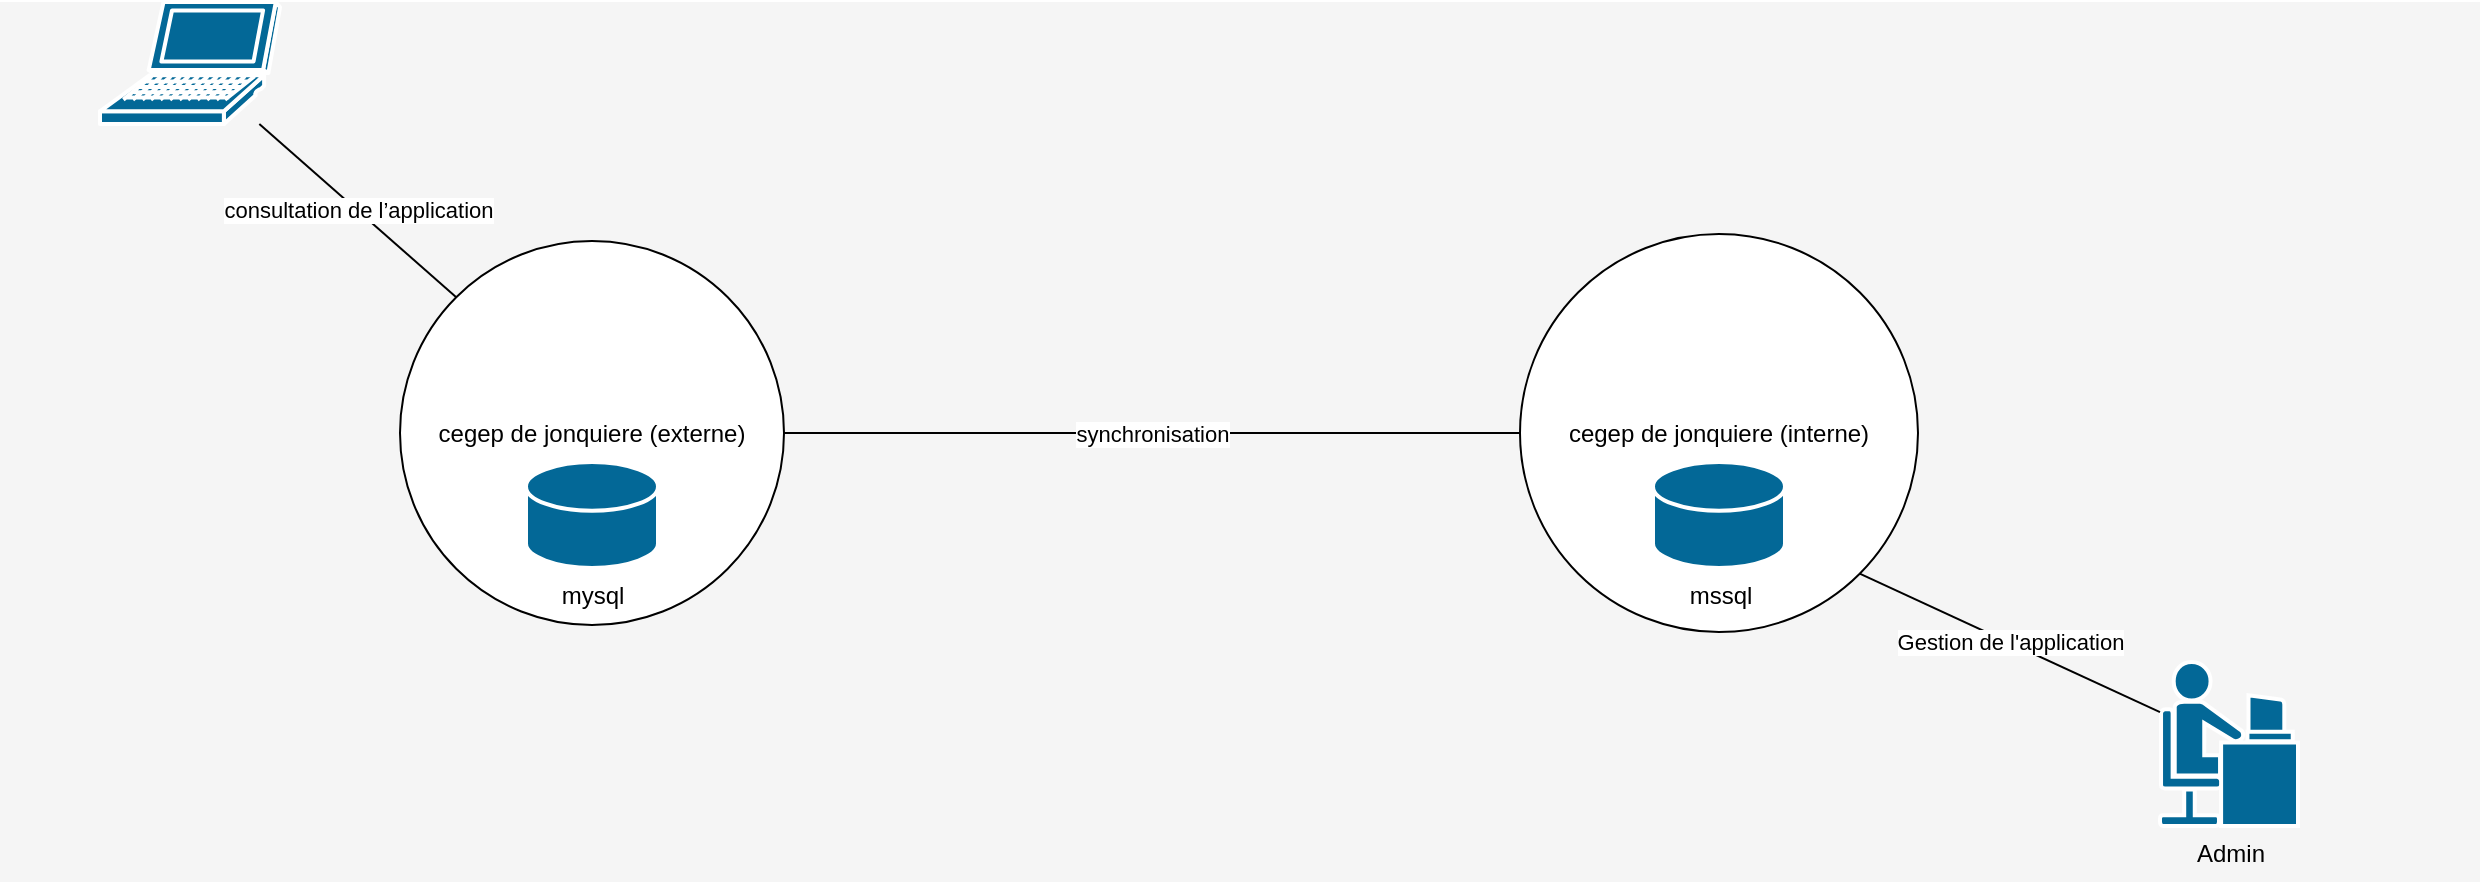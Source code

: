 <mxfile version="12.0.2" type="device" pages="1"><diagram name="Page-1" id="c37626ed-c26b-45fb-9056-f9ebc6bb27b6"><mxGraphModel dx="1707" dy="935" grid="1" gridSize="10" guides="1" tooltips="1" connect="1" arrows="1" fold="1" page="1" pageScale="1" pageWidth="1100" pageHeight="850" background="#ffffff" math="0" shadow="0"><root><mxCell id="0"/><mxCell id="1" parent="0"/><mxCell id="1c7a67bf8fd3230f-83" value="" style="whiteSpace=wrap;html=1;rounded=0;shadow=0;comic=0;strokeWidth=1;fontFamily=Verdana;fontSize=14;fillColor=#f5f5f5;strokeColor=none;verticalAlign=top;fontStyle=1" parent="1" vertex="1"><mxGeometry x="210" y="110" width="1240" height="440" as="geometry"/></mxCell><mxCell id="IQFHYwoTSVQrx9dvjeLj-1" value="" style="shape=mxgraph.cisco.computers_and_peripherals.laptop;html=1;pointerEvents=1;dashed=0;fillColor=#036897;strokeColor=#ffffff;strokeWidth=2;verticalLabelPosition=bottom;verticalAlign=top;align=center;outlineConnect=0;" parent="1" vertex="1"><mxGeometry x="260" y="110" width="90" height="61" as="geometry"/></mxCell><mxCell id="IQFHYwoTSVQrx9dvjeLj-2" value="cegep de jonquiere (externe)" style="ellipse;whiteSpace=wrap;html=1;aspect=fixed;" parent="1" vertex="1"><mxGeometry x="410" y="229.5" width="192" height="192" as="geometry"/></mxCell><mxCell id="IQFHYwoTSVQrx9dvjeLj-3" value="cegep de jonquiere (interne)" style="ellipse;whiteSpace=wrap;html=1;aspect=fixed;" parent="1" vertex="1"><mxGeometry x="970" y="226" width="199" height="199" as="geometry"/></mxCell><mxCell id="IQFHYwoTSVQrx9dvjeLj-4" value="mysql" style="shape=mxgraph.cisco.storage.relational_database;html=1;pointerEvents=1;dashed=0;fillColor=#036897;strokeColor=#ffffff;strokeWidth=2;verticalLabelPosition=bottom;verticalAlign=top;align=center;outlineConnect=0;" parent="1" vertex="1"><mxGeometry x="473" y="340" width="66" height="53" as="geometry"/></mxCell><mxCell id="IQFHYwoTSVQrx9dvjeLj-5" value="mssql" style="shape=mxgraph.cisco.storage.relational_database;html=1;pointerEvents=1;dashed=0;fillColor=#036897;strokeColor=#ffffff;strokeWidth=2;verticalLabelPosition=bottom;verticalAlign=top;align=center;outlineConnect=0;" parent="1" vertex="1"><mxGeometry x="1036.5" y="340" width="66" height="53" as="geometry"/></mxCell><mxCell id="IQFHYwoTSVQrx9dvjeLj-9" value="synchronisation" style="endArrow=none;html=1;exitX=1;exitY=0.5;exitDx=0;exitDy=0;" parent="1" source="IQFHYwoTSVQrx9dvjeLj-2" target="IQFHYwoTSVQrx9dvjeLj-3" edge="1"><mxGeometry width="50" height="50" relative="1" as="geometry"><mxPoint x="931" y="330" as="sourcePoint"/><mxPoint x="981" y="280" as="targetPoint"/></mxGeometry></mxCell><mxCell id="IQFHYwoTSVQrx9dvjeLj-10" value="consultation de l’application " style="endArrow=none;html=1;entryX=0;entryY=0;entryDx=0;entryDy=0;" parent="1" source="IQFHYwoTSVQrx9dvjeLj-1" target="IQFHYwoTSVQrx9dvjeLj-2" edge="1"><mxGeometry width="50" height="50" relative="1" as="geometry"><mxPoint x="360" y="240" as="sourcePoint"/><mxPoint x="410" y="190" as="targetPoint"/></mxGeometry></mxCell><mxCell id="IQFHYwoTSVQrx9dvjeLj-11" value="Admin" style="shape=mxgraph.cisco.people.androgenous_person;html=1;pointerEvents=1;dashed=0;fillColor=#036897;strokeColor=#ffffff;strokeWidth=2;verticalLabelPosition=bottom;verticalAlign=top;align=center;outlineConnect=0;" parent="1" vertex="1"><mxGeometry x="1290" y="440" width="69" height="82" as="geometry"/></mxCell><mxCell id="IQFHYwoTSVQrx9dvjeLj-12" value="Gestion de l'application" style="endArrow=none;html=1;exitX=1;exitY=1;exitDx=0;exitDy=0;" parent="1" source="IQFHYwoTSVQrx9dvjeLj-3" target="IQFHYwoTSVQrx9dvjeLj-11" edge="1"><mxGeometry width="50" height="50" relative="1" as="geometry"><mxPoint x="1190" y="440" as="sourcePoint"/><mxPoint x="1240" y="390" as="targetPoint"/></mxGeometry></mxCell></root></mxGraphModel></diagram></mxfile>